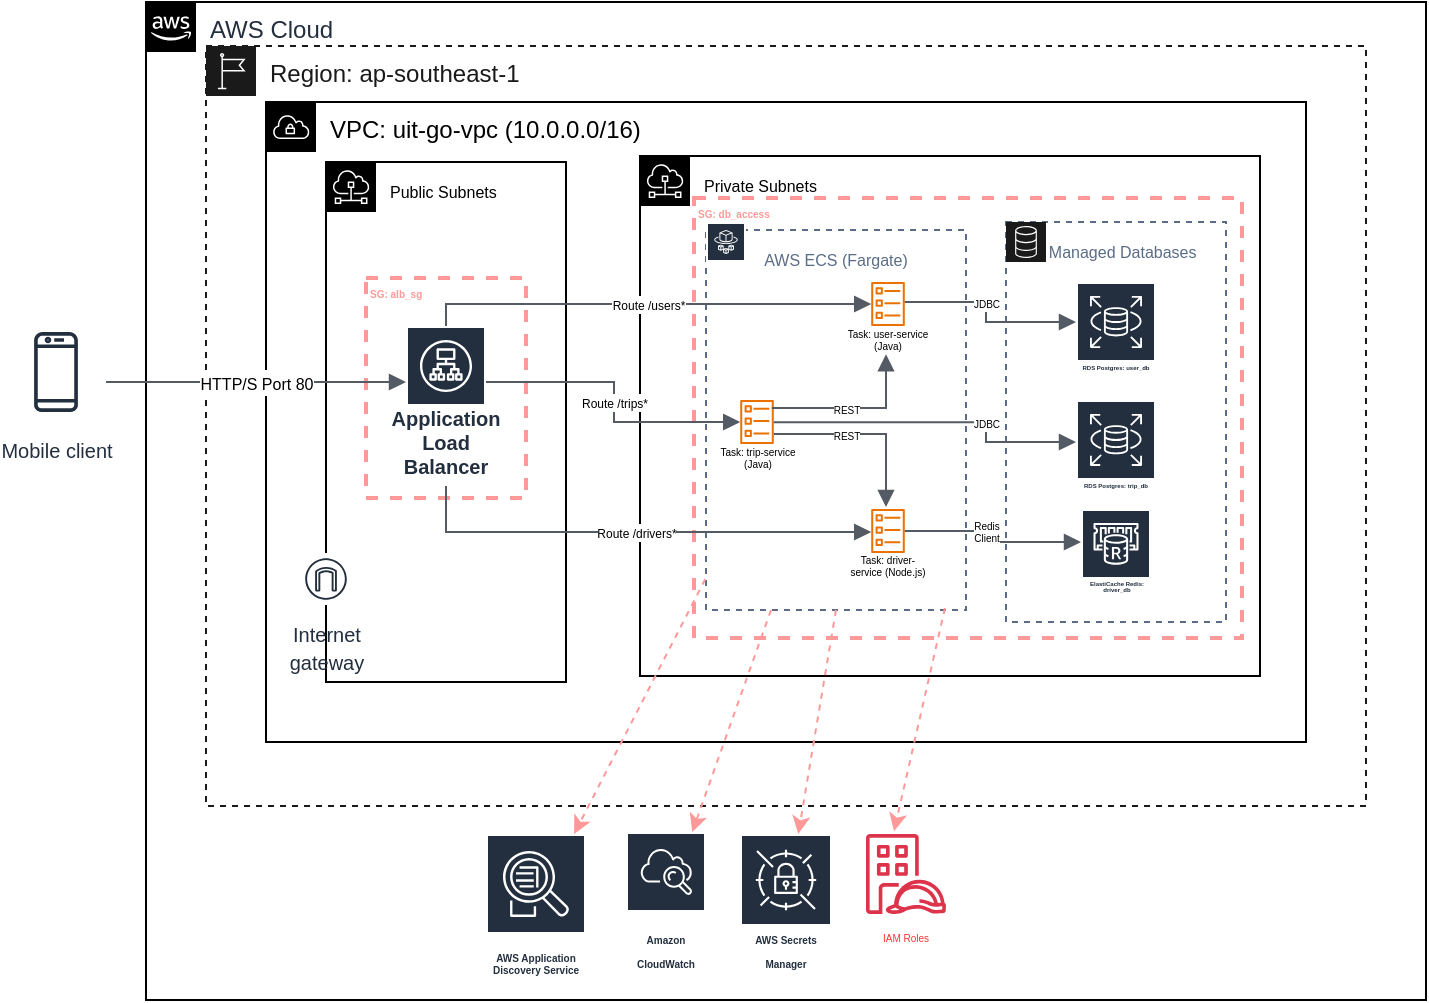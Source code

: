 <mxfile version="28.2.8">
  <diagram name="Page-1" id="kWgTGeKVX_L_1lp--_oI">
    <mxGraphModel dx="496" dy="273" grid="1" gridSize="10" guides="1" tooltips="1" connect="1" arrows="1" fold="1" page="1" pageScale="1" pageWidth="850" pageHeight="1100" math="0" shadow="0">
      <root>
        <mxCell id="0" />
        <mxCell id="1" parent="0" />
        <mxCell id="MYI60DQwBX1vdfQ8OJyh-6" value="&lt;b&gt;SG: db_access&lt;/b&gt;" style="fontStyle=0;verticalAlign=top;align=left;spacingTop=-2;fillColor=none;rounded=0;whiteSpace=wrap;html=1;strokeColor=#FF9999;strokeWidth=2;dashed=1;container=1;collapsible=0;expand=0;recursiveResize=0;fontColor=#FF9999;fontSize=5;" parent="1" vertex="1">
          <mxGeometry x="394" y="188" width="274" height="220" as="geometry" />
        </mxCell>
        <mxCell id="AGyfPp4a-E6NhmDgXsE--1" value="AWS Cloud" style="points=[[0,0],[0.25,0],[0.5,0],[0.75,0],[1,0],[1,0.25],[1,0.5],[1,0.75],[1,1],[0.75,1],[0.5,1],[0.25,1],[0,1],[0,0.75],[0,0.5],[0,0.25]];outlineConnect=0;gradientColor=none;html=1;whiteSpace=wrap;fontSize=12;fontStyle=0;container=1;pointerEvents=0;collapsible=0;recursiveResize=0;shape=mxgraph.aws4.group;grIcon=mxgraph.aws4.group_aws_cloud_alt;strokeColor=#000000;fillColor=none;verticalAlign=top;align=left;spacingLeft=30;fontColor=#232F3E;dashed=0;" parent="1" vertex="1">
          <mxGeometry x="120" y="90" width="640" height="499" as="geometry" />
        </mxCell>
        <mxCell id="MYI60DQwBX1vdfQ8OJyh-7" value="&lt;font style=&quot;font-size: 5px;&quot;&gt;AWS Secrets Manager&lt;/font&gt;" style="sketch=0;outlineConnect=0;fontColor=#232F3E;gradientColor=none;strokeColor=#ffffff;fillColor=#232F3E;dashed=0;verticalLabelPosition=middle;verticalAlign=bottom;align=center;html=1;whiteSpace=wrap;fontSize=10;fontStyle=1;spacing=3;shape=mxgraph.aws4.productIcon;prIcon=mxgraph.aws4.secrets_manager;" parent="AGyfPp4a-E6NhmDgXsE--1" vertex="1">
          <mxGeometry x="297" y="416" width="46" height="73" as="geometry" />
        </mxCell>
        <mxCell id="MYI60DQwBX1vdfQ8OJyh-8" value="" style="sketch=0;outlineConnect=0;fontColor=#232F3E;gradientColor=none;fillColor=#DD344C;strokeColor=none;dashed=0;verticalLabelPosition=bottom;verticalAlign=top;align=center;html=1;fontSize=12;fontStyle=0;aspect=fixed;pointerEvents=1;shape=mxgraph.aws4.identity_access_management_iam_roles_anywhere;" parent="AGyfPp4a-E6NhmDgXsE--1" vertex="1">
          <mxGeometry x="360" y="416" width="40" height="40" as="geometry" />
        </mxCell>
        <mxCell id="MYI60DQwBX1vdfQ8OJyh-9" value="&lt;font style=&quot;color: rgb(255, 51, 51); font-size: 5px;&quot;&gt;IAM Roles&lt;/font&gt;" style="text;html=1;whiteSpace=wrap;strokeColor=none;fillColor=none;align=center;verticalAlign=middle;rounded=0;" parent="AGyfPp4a-E6NhmDgXsE--1" vertex="1">
          <mxGeometry x="350" y="451" width="60" height="30" as="geometry" />
        </mxCell>
        <mxCell id="7wSZb3WX6VeiJF6swF7V-1" value="&lt;font style=&quot;font-size: 5px;&quot;&gt;Amazon CloudWatch&lt;/font&gt;" style="sketch=0;outlineConnect=0;fontColor=#232F3E;gradientColor=none;strokeColor=#ffffff;fillColor=#232F3E;dashed=0;verticalLabelPosition=middle;verticalAlign=bottom;align=center;html=1;whiteSpace=wrap;fontSize=10;fontStyle=1;spacing=3;shape=mxgraph.aws4.productIcon;prIcon=mxgraph.aws4.cloudwatch;" parent="AGyfPp4a-E6NhmDgXsE--1" vertex="1">
          <mxGeometry x="240" y="415" width="40" height="74" as="geometry" />
        </mxCell>
        <mxCell id="KWBj3WaRjpuT8flJkV69-1" value="AWS Application Discovery Service" style="sketch=0;outlineConnect=0;fontColor=#232F3E;gradientColor=none;strokeColor=#ffffff;fillColor=#232F3E;dashed=0;verticalLabelPosition=middle;verticalAlign=bottom;align=center;html=1;whiteSpace=wrap;fontSize=5;fontStyle=1;spacing=3;shape=mxgraph.aws4.productIcon;prIcon=mxgraph.aws4.application_discovery_service;" vertex="1" parent="AGyfPp4a-E6NhmDgXsE--1">
          <mxGeometry x="170" y="416" width="50" height="74" as="geometry" />
        </mxCell>
        <mxCell id="AGyfPp4a-E6NhmDgXsE--2" value="Region: ap-southeast-1" style="sketch=0;outlineConnect=0;gradientColor=none;html=1;whiteSpace=wrap;fontSize=12;fontStyle=0;shape=mxgraph.aws4.group;grIcon=mxgraph.aws4.group_region;strokeColor=#1A1A1A;fillColor=none;verticalAlign=top;align=left;spacingLeft=30;fontColor=#1A1A1A;dashed=1;" parent="1" vertex="1">
          <mxGeometry x="150" y="112" width="580" height="380" as="geometry" />
        </mxCell>
        <mxCell id="AGyfPp4a-E6NhmDgXsE--3" value="&lt;font style=&quot;font-size: 10px;&quot;&gt;Mobile client&lt;/font&gt;" style="sketch=0;outlineConnect=0;fontColor=#232F3E;gradientColor=none;strokeColor=#232F3E;fillColor=#ffffff;dashed=0;verticalLabelPosition=bottom;verticalAlign=top;align=center;html=1;fontSize=12;fontStyle=0;aspect=fixed;shape=mxgraph.aws4.resourceIcon;resIcon=mxgraph.aws4.mobile_client;" parent="1" vertex="1">
          <mxGeometry x="50" y="250" width="50" height="50" as="geometry" />
        </mxCell>
        <mxCell id="AGyfPp4a-E6NhmDgXsE--4" value="&lt;font style=&quot;color: rgb(0, 0, 0);&quot;&gt;VPC: uit-go-vpc (10.0.0.0/16)&lt;/font&gt;" style="sketch=0;outlineConnect=0;gradientColor=none;html=1;whiteSpace=wrap;fontSize=12;fontStyle=0;shape=mxgraph.aws4.group;grIcon=mxgraph.aws4.group_vpc;strokeColor=#000000;fillColor=none;verticalAlign=top;align=left;spacingLeft=30;fontColor=#879196;dashed=0;" parent="1" vertex="1">
          <mxGeometry x="180" y="140" width="520" height="320" as="geometry" />
        </mxCell>
        <mxCell id="AGyfPp4a-E6NhmDgXsE--5" value="&lt;font style=&quot;font-size: 8px; color: rgb(0, 0, 0);&quot;&gt;Public Subnets&lt;/font&gt;" style="sketch=0;outlineConnect=0;gradientColor=none;html=1;whiteSpace=wrap;fontSize=12;fontStyle=0;shape=mxgraph.aws4.group;grIcon=mxgraph.aws4.group_subnet;strokeColor=#000000;fillColor=none;verticalAlign=top;align=left;spacingLeft=30;fontColor=#879196;dashed=0;" parent="1" vertex="1">
          <mxGeometry x="210" y="170" width="120" height="260" as="geometry" />
        </mxCell>
        <mxCell id="AGyfPp4a-E6NhmDgXsE--6" value="&lt;font style=&quot;font-size: 8px; color: rgb(0, 0, 0);&quot;&gt;Private Subnets&lt;/font&gt;" style="sketch=0;outlineConnect=0;gradientColor=none;html=1;whiteSpace=wrap;fontSize=12;fontStyle=0;shape=mxgraph.aws4.group;grIcon=mxgraph.aws4.group_subnet;strokeColor=#000000;fillColor=none;verticalAlign=top;align=left;spacingLeft=30;fontColor=#879196;dashed=0;" parent="1" vertex="1">
          <mxGeometry x="367" y="167" width="310" height="260" as="geometry" />
        </mxCell>
        <mxCell id="AGyfPp4a-E6NhmDgXsE--7" value="&lt;font style=&quot;font-size: 10px;&quot;&gt;Internet&lt;br&gt;gateway&lt;/font&gt;" style="sketch=0;outlineConnect=0;fontColor=#232F3E;gradientColor=none;strokeColor=#232F3E;fillColor=#ffffff;dashed=0;verticalLabelPosition=bottom;verticalAlign=top;align=center;html=1;fontSize=12;fontStyle=0;aspect=fixed;shape=mxgraph.aws4.resourceIcon;resIcon=mxgraph.aws4.internet_gateway;" parent="1" vertex="1">
          <mxGeometry x="197" y="365.51" width="26" height="26" as="geometry" />
        </mxCell>
        <mxCell id="AGyfPp4a-E6NhmDgXsE--8" value="Application Load Balancer" style="sketch=0;outlineConnect=0;fontColor=#232F3E;gradientColor=none;strokeColor=#ffffff;fillColor=#232F3E;dashed=0;verticalLabelPosition=middle;verticalAlign=bottom;align=center;html=1;whiteSpace=wrap;fontSize=10;fontStyle=1;spacing=3;shape=mxgraph.aws4.productIcon;prIcon=mxgraph.aws4.application_load_balancer;" parent="1" vertex="1">
          <mxGeometry x="250" y="252.05" width="40" height="80" as="geometry" />
        </mxCell>
        <mxCell id="AGyfPp4a-E6NhmDgXsE--9" value="&lt;font style=&quot;font-size: 8px;&quot;&gt;AWS ECS (Fargate)&lt;/font&gt;" style="fillColor=none;strokeColor=#5A6C86;dashed=1;verticalAlign=top;fontStyle=0;fontColor=#5A6C86;whiteSpace=wrap;html=1;align=center;" parent="1" vertex="1">
          <mxGeometry x="400" y="204" width="130" height="190" as="geometry" />
        </mxCell>
        <mxCell id="AGyfPp4a-E6NhmDgXsE--10" value="" style="sketch=0;outlineConnect=0;fontColor=#232F3E;gradientColor=none;strokeColor=#ffffff;fillColor=#232F3E;dashed=0;verticalLabelPosition=middle;verticalAlign=bottom;align=center;html=1;whiteSpace=wrap;fontSize=10;fontStyle=1;spacing=3;shape=mxgraph.aws4.productIcon;prIcon=mxgraph.aws4.fargate;" parent="1" vertex="1">
          <mxGeometry x="400" y="200" width="20" height="20" as="geometry" />
        </mxCell>
        <mxCell id="AGyfPp4a-E6NhmDgXsE--13" value="" style="sketch=0;outlineConnect=0;fontColor=#232F3E;gradientColor=none;fillColor=#ED7100;strokeColor=none;dashed=0;verticalLabelPosition=bottom;verticalAlign=top;align=center;html=1;fontSize=12;fontStyle=0;aspect=fixed;pointerEvents=1;shape=mxgraph.aws4.ecs_task;" parent="1" vertex="1">
          <mxGeometry x="417" y="288.97" width="17" height="22.05" as="geometry" />
        </mxCell>
        <mxCell id="AGyfPp4a-E6NhmDgXsE--14" value="Task: trip-service (Java)" style="text;html=1;whiteSpace=wrap;strokeColor=none;fillColor=none;align=center;verticalAlign=middle;rounded=0;fontSize=5;" parent="1" vertex="1">
          <mxGeometry x="404.5" y="311.02" width="42" height="11.02" as="geometry" />
        </mxCell>
        <mxCell id="AGyfPp4a-E6NhmDgXsE--15" value="" style="sketch=0;outlineConnect=0;fontColor=#232F3E;gradientColor=none;fillColor=#ED7100;strokeColor=none;dashed=0;verticalLabelPosition=bottom;verticalAlign=top;align=center;html=1;fontSize=12;fontStyle=0;aspect=fixed;pointerEvents=1;shape=mxgraph.aws4.ecs_task;" parent="1" vertex="1">
          <mxGeometry x="482.5" y="230" width="17" height="22.05" as="geometry" />
        </mxCell>
        <mxCell id="AGyfPp4a-E6NhmDgXsE--16" value="Task: user-service (Java)" style="text;html=1;whiteSpace=wrap;strokeColor=none;fillColor=none;align=center;verticalAlign=middle;rounded=0;fontSize=5;" parent="1" vertex="1">
          <mxGeometry x="466" y="252.05" width="50" height="11.02" as="geometry" />
        </mxCell>
        <mxCell id="AGyfPp4a-E6NhmDgXsE--17" value="" style="sketch=0;outlineConnect=0;fontColor=#232F3E;gradientColor=none;fillColor=#ED7100;strokeColor=none;dashed=0;verticalLabelPosition=bottom;verticalAlign=top;align=center;html=1;fontSize=12;fontStyle=0;aspect=fixed;pointerEvents=1;shape=mxgraph.aws4.ecs_task;" parent="1" vertex="1">
          <mxGeometry x="482.5" y="343.46" width="17" height="22.05" as="geometry" />
        </mxCell>
        <mxCell id="AGyfPp4a-E6NhmDgXsE--18" value="Task: driver-service (Node.js)" style="text;html=1;whiteSpace=wrap;strokeColor=none;fillColor=none;align=center;verticalAlign=middle;rounded=0;fontSize=5;" parent="1" vertex="1">
          <mxGeometry x="470" y="365.51" width="42" height="11.02" as="geometry" />
        </mxCell>
        <mxCell id="AGyfPp4a-E6NhmDgXsE--19" value="&lt;font style=&quot;font-size: 8px;&quot;&gt;&amp;nbsp; &amp;nbsp;Managed Databases&lt;/font&gt;" style="fillColor=none;strokeColor=#5A6C86;dashed=1;verticalAlign=top;fontStyle=0;fontColor=#5A6C86;whiteSpace=wrap;html=1;align=center;" parent="1" vertex="1">
          <mxGeometry x="550" y="200" width="110" height="200" as="geometry" />
        </mxCell>
        <mxCell id="AGyfPp4a-E6NhmDgXsE--22" value="&lt;font style=&quot;font-size: 3px;&quot;&gt;RDS Postgres: user_db&lt;/font&gt;" style="sketch=0;outlineConnect=0;fontColor=#232F3E;gradientColor=none;strokeColor=#ffffff;fillColor=#232F3E;dashed=0;verticalLabelPosition=middle;verticalAlign=bottom;align=center;html=1;whiteSpace=wrap;fontSize=10;fontStyle=1;spacing=3;shape=mxgraph.aws4.productIcon;prIcon=mxgraph.aws4.rds;" parent="1" vertex="1">
          <mxGeometry x="585" y="230" width="40" height="50" as="geometry" />
        </mxCell>
        <mxCell id="AGyfPp4a-E6NhmDgXsE--23" value="&lt;font style=&quot;font-size: 3px;&quot;&gt;RDS Postgres: trip_db&lt;/font&gt;" style="sketch=0;outlineConnect=0;fontColor=#232F3E;gradientColor=none;strokeColor=#ffffff;fillColor=#232F3E;dashed=0;verticalLabelPosition=middle;verticalAlign=bottom;align=center;html=1;whiteSpace=wrap;fontSize=10;fontStyle=1;spacing=3;shape=mxgraph.aws4.productIcon;prIcon=mxgraph.aws4.rds;" parent="1" vertex="1">
          <mxGeometry x="585" y="288.97" width="40" height="50" as="geometry" />
        </mxCell>
        <mxCell id="AGyfPp4a-E6NhmDgXsE--24" value="&lt;font&gt;ElastiCache Redis: driver_db&lt;/font&gt;" style="sketch=0;outlineConnect=0;fontColor=#232F3E;gradientColor=none;strokeColor=#ffffff;fillColor=#232F3E;dashed=0;verticalLabelPosition=middle;verticalAlign=bottom;align=center;html=1;whiteSpace=wrap;fontSize=3;fontStyle=1;spacing=3;shape=mxgraph.aws4.productIcon;prIcon=mxgraph.aws4.elasticache_for_redis;" parent="1" vertex="1">
          <mxGeometry x="587.5" y="343.46" width="35" height="46.54" as="geometry" />
        </mxCell>
        <mxCell id="AGyfPp4a-E6NhmDgXsE--25" value="" style="sketch=0;points=[[0,0,0],[0.25,0,0],[0.5,0,0],[0.75,0,0],[1,0,0],[0,1,0],[0.25,1,0],[0.5,1,0],[0.75,1,0],[1,1,0],[0,0.25,0],[0,0.5,0],[0,0.75,0],[1,0.25,0],[1,0.5,0],[1,0.75,0]];outlineConnect=0;fontColor=#232F3E;fillColor=#1A1A1A;strokeColor=#ffffff;dashed=0;verticalLabelPosition=bottom;verticalAlign=top;align=center;html=1;fontSize=12;fontStyle=0;aspect=fixed;shape=mxgraph.aws4.resourceIcon;resIcon=mxgraph.aws4.database;" parent="1" vertex="1">
          <mxGeometry x="550" y="200" width="20" height="20" as="geometry" />
        </mxCell>
        <mxCell id="MYI60DQwBX1vdfQ8OJyh-4" value="&lt;b&gt;&lt;font style=&quot;color: rgb(255, 153, 153);&quot;&gt;SG: alb_sg&lt;/font&gt;&lt;/b&gt;" style="fontStyle=0;verticalAlign=top;align=left;spacingTop=-2;fillColor=none;rounded=0;whiteSpace=wrap;html=1;strokeColor=#FF9999;strokeWidth=2;dashed=1;container=1;collapsible=0;expand=0;recursiveResize=0;fontColor=#FF0000;fontSize=5;" parent="1" vertex="1">
          <mxGeometry x="230" y="228" width="80" height="110" as="geometry" />
        </mxCell>
        <mxCell id="AGyfPp4a-E6NhmDgXsE--26" value="&lt;font style=&quot;font-size: 8px;&quot;&gt;HTTP/S Port 80&lt;/font&gt;" style="edgeStyle=orthogonalEdgeStyle;html=1;endArrow=block;elbow=vertical;startArrow=none;endFill=1;strokeColor=#545B64;rounded=0;" parent="1" source="AGyfPp4a-E6NhmDgXsE--3" target="AGyfPp4a-E6NhmDgXsE--8" edge="1">
          <mxGeometry width="100" relative="1" as="geometry">
            <mxPoint x="302" y="350" as="sourcePoint" />
            <mxPoint x="396" y="350" as="targetPoint" />
            <Array as="points">
              <mxPoint x="170" y="280" />
              <mxPoint x="170" y="280" />
            </Array>
          </mxGeometry>
        </mxCell>
        <mxCell id="AGyfPp4a-E6NhmDgXsE--27" value="&lt;font style=&quot;font-size: 6px;&quot;&gt;Route /trips*&lt;/font&gt;" style="edgeStyle=orthogonalEdgeStyle;html=1;endArrow=block;elbow=vertical;startArrow=none;endFill=1;strokeColor=#545B64;rounded=0;fontSize=8;" parent="1" source="AGyfPp4a-E6NhmDgXsE--8" target="AGyfPp4a-E6NhmDgXsE--13" edge="1">
          <mxGeometry width="100" relative="1" as="geometry">
            <mxPoint x="330" y="340" as="sourcePoint" />
            <mxPoint x="430" y="340" as="targetPoint" />
            <Array as="points">
              <mxPoint x="354" y="280" />
              <mxPoint x="354" y="300" />
            </Array>
          </mxGeometry>
        </mxCell>
        <mxCell id="AGyfPp4a-E6NhmDgXsE--28" value="&lt;font style=&quot;font-size: 6px;&quot;&gt;Route /drivers*&lt;/font&gt;" style="edgeStyle=orthogonalEdgeStyle;html=1;endArrow=block;elbow=vertical;startArrow=none;endFill=1;strokeColor=#545B64;rounded=0;fontSize=8;" parent="1" source="AGyfPp4a-E6NhmDgXsE--8" target="AGyfPp4a-E6NhmDgXsE--17" edge="1">
          <mxGeometry width="100" relative="1" as="geometry">
            <mxPoint x="290" y="340" as="sourcePoint" />
            <mxPoint x="447" y="360" as="targetPoint" />
            <Array as="points">
              <mxPoint x="340" y="355" />
              <mxPoint x="340" y="355" />
            </Array>
          </mxGeometry>
        </mxCell>
        <mxCell id="AGyfPp4a-E6NhmDgXsE--30" value="&lt;font style=&quot;font-size: 6px;&quot;&gt;Route /users*&lt;/font&gt;" style="edgeStyle=orthogonalEdgeStyle;html=1;endArrow=block;elbow=vertical;startArrow=none;endFill=1;strokeColor=#545B64;rounded=0;fontSize=8;" parent="1" source="AGyfPp4a-E6NhmDgXsE--8" target="AGyfPp4a-E6NhmDgXsE--15" edge="1">
          <mxGeometry width="100" relative="1" as="geometry">
            <mxPoint x="370" y="430" as="sourcePoint" />
            <mxPoint x="583" y="453" as="targetPoint" />
            <Array as="points">
              <mxPoint x="270" y="241" />
            </Array>
          </mxGeometry>
        </mxCell>
        <mxCell id="AGyfPp4a-E6NhmDgXsE--31" value="&lt;font style=&quot;font-size: 5px;&quot;&gt;REST&lt;/font&gt;" style="edgeStyle=orthogonalEdgeStyle;html=1;endArrow=block;elbow=vertical;startArrow=none;endFill=1;strokeColor=#545B64;rounded=0;fontSize=8;entryX=0.5;entryY=1;entryDx=0;entryDy=0;" parent="1" edge="1">
          <mxGeometry x="-0.117" width="100" relative="1" as="geometry">
            <mxPoint x="432.894" y="293" as="sourcePoint" />
            <mxPoint x="490" y="266.07" as="targetPoint" />
            <Array as="points">
              <mxPoint x="490" y="293" />
            </Array>
            <mxPoint as="offset" />
          </mxGeometry>
        </mxCell>
        <mxCell id="AGyfPp4a-E6NhmDgXsE--32" value="&lt;font style=&quot;font-size: 5px;&quot;&gt;REST&lt;/font&gt;" style="edgeStyle=orthogonalEdgeStyle;html=1;endArrow=block;elbow=vertical;startArrow=none;endFill=1;strokeColor=#545B64;rounded=0;fontSize=8;" parent="1" edge="1">
          <mxGeometry x="-0.22" width="100" relative="1" as="geometry">
            <mxPoint x="433.894" y="306" as="sourcePoint" />
            <mxPoint x="490" y="342.46" as="targetPoint" />
            <Array as="points">
              <mxPoint x="490" y="306" />
            </Array>
            <mxPoint as="offset" />
          </mxGeometry>
        </mxCell>
        <mxCell id="AGyfPp4a-E6NhmDgXsE--33" value="&lt;font style=&quot;font-size: 5px;&quot;&gt;JDBC&lt;/font&gt;" style="edgeStyle=orthogonalEdgeStyle;html=1;endArrow=block;elbow=vertical;startArrow=none;endFill=1;strokeColor=#545B64;rounded=0;fontSize=8;" parent="1" target="AGyfPp4a-E6NhmDgXsE--22" edge="1">
          <mxGeometry x="-0.151" width="100" relative="1" as="geometry">
            <mxPoint x="499.394" y="240" as="sourcePoint" />
            <mxPoint x="585" y="255" as="targetPoint" />
            <Array as="points">
              <mxPoint x="540" y="240" />
              <mxPoint x="540" y="250" />
            </Array>
            <mxPoint as="offset" />
          </mxGeometry>
        </mxCell>
        <mxCell id="AGyfPp4a-E6NhmDgXsE--34" value="&lt;font style=&quot;font-size: 5px;&quot;&gt;JDBC&lt;/font&gt;" style="edgeStyle=orthogonalEdgeStyle;html=1;endArrow=block;elbow=vertical;startArrow=none;endFill=1;strokeColor=#545B64;rounded=0;fontSize=8;" parent="1" edge="1">
          <mxGeometry x="0.318" width="100" relative="1" as="geometry">
            <mxPoint x="433.894" y="300.071" as="sourcePoint" />
            <mxPoint x="585" y="310" as="targetPoint" />
            <Array as="points">
              <mxPoint x="540" y="300" />
              <mxPoint x="540" y="310" />
            </Array>
            <mxPoint as="offset" />
          </mxGeometry>
        </mxCell>
        <mxCell id="AGyfPp4a-E6NhmDgXsE--35" value="Redis&lt;div&gt;&lt;span style=&quot;background-color: light-dark(#ffffff, var(--ge-dark-color, #121212)); color: light-dark(rgb(0, 0, 0), rgb(255, 255, 255));&quot;&gt;Client&lt;/span&gt;&lt;/div&gt;" style="edgeStyle=orthogonalEdgeStyle;html=1;endArrow=block;elbow=vertical;startArrow=none;endFill=1;strokeColor=#545B64;rounded=0;fontSize=5;" parent="1" source="AGyfPp4a-E6NhmDgXsE--17" target="AGyfPp4a-E6NhmDgXsE--24" edge="1">
          <mxGeometry x="-0.132" width="100" relative="1" as="geometry">
            <mxPoint x="560" y="470" as="sourcePoint" />
            <mxPoint x="646" y="485" as="targetPoint" />
            <Array as="points">
              <mxPoint x="540" y="355" />
              <mxPoint x="540" y="360" />
            </Array>
            <mxPoint as="offset" />
          </mxGeometry>
        </mxCell>
        <mxCell id="MYI60DQwBX1vdfQ8OJyh-13" value="" style="endArrow=classic;html=1;rounded=0;dashed=1;strokeColor=#FF9999;exitX=0.919;exitY=0.995;exitDx=0;exitDy=0;entryX=0.35;entryY=-0.035;entryDx=0;entryDy=0;entryPerimeter=0;exitPerimeter=0;" parent="1" source="AGyfPp4a-E6NhmDgXsE--9" target="MYI60DQwBX1vdfQ8OJyh-8" edge="1">
          <mxGeometry width="50" height="50" relative="1" as="geometry">
            <mxPoint x="493.038" y="400.08" as="sourcePoint" />
            <mxPoint x="493.006" y="500" as="targetPoint" />
          </mxGeometry>
        </mxCell>
        <mxCell id="MYI60DQwBX1vdfQ8OJyh-14" value="" style="endArrow=classic;html=1;rounded=0;dashed=1;strokeColor=#FF9999;exitX=0.5;exitY=1;exitDx=0;exitDy=0;" parent="1" source="AGyfPp4a-E6NhmDgXsE--9" target="MYI60DQwBX1vdfQ8OJyh-7" edge="1">
          <mxGeometry width="50" height="50" relative="1" as="geometry">
            <mxPoint x="425.242" y="400" as="sourcePoint" />
            <mxPoint x="425" y="500" as="targetPoint" />
          </mxGeometry>
        </mxCell>
        <mxCell id="7wSZb3WX6VeiJF6swF7V-2" value="" style="endArrow=classic;html=1;rounded=0;dashed=1;strokeColor=#FF9999;exitX=0.25;exitY=1;exitDx=0;exitDy=0;" parent="1" target="7wSZb3WX6VeiJF6swF7V-1" edge="1" source="AGyfPp4a-E6NhmDgXsE--9">
          <mxGeometry width="50" height="50" relative="1" as="geometry">
            <mxPoint x="404" y="394" as="sourcePoint" />
            <mxPoint x="400" y="506" as="targetPoint" />
          </mxGeometry>
        </mxCell>
        <mxCell id="KWBj3WaRjpuT8flJkV69-2" value="" style="endArrow=classic;html=1;rounded=0;dashed=1;strokeColor=#FF9999;exitX=-0.003;exitY=0.919;exitDx=0;exitDy=0;exitPerimeter=0;" edge="1" parent="1" source="AGyfPp4a-E6NhmDgXsE--9" target="KWBj3WaRjpuT8flJkV69-1">
          <mxGeometry width="50" height="50" relative="1" as="geometry">
            <mxPoint x="367" y="390" as="sourcePoint" />
            <mxPoint x="349" y="501" as="targetPoint" />
          </mxGeometry>
        </mxCell>
      </root>
    </mxGraphModel>
  </diagram>
</mxfile>
